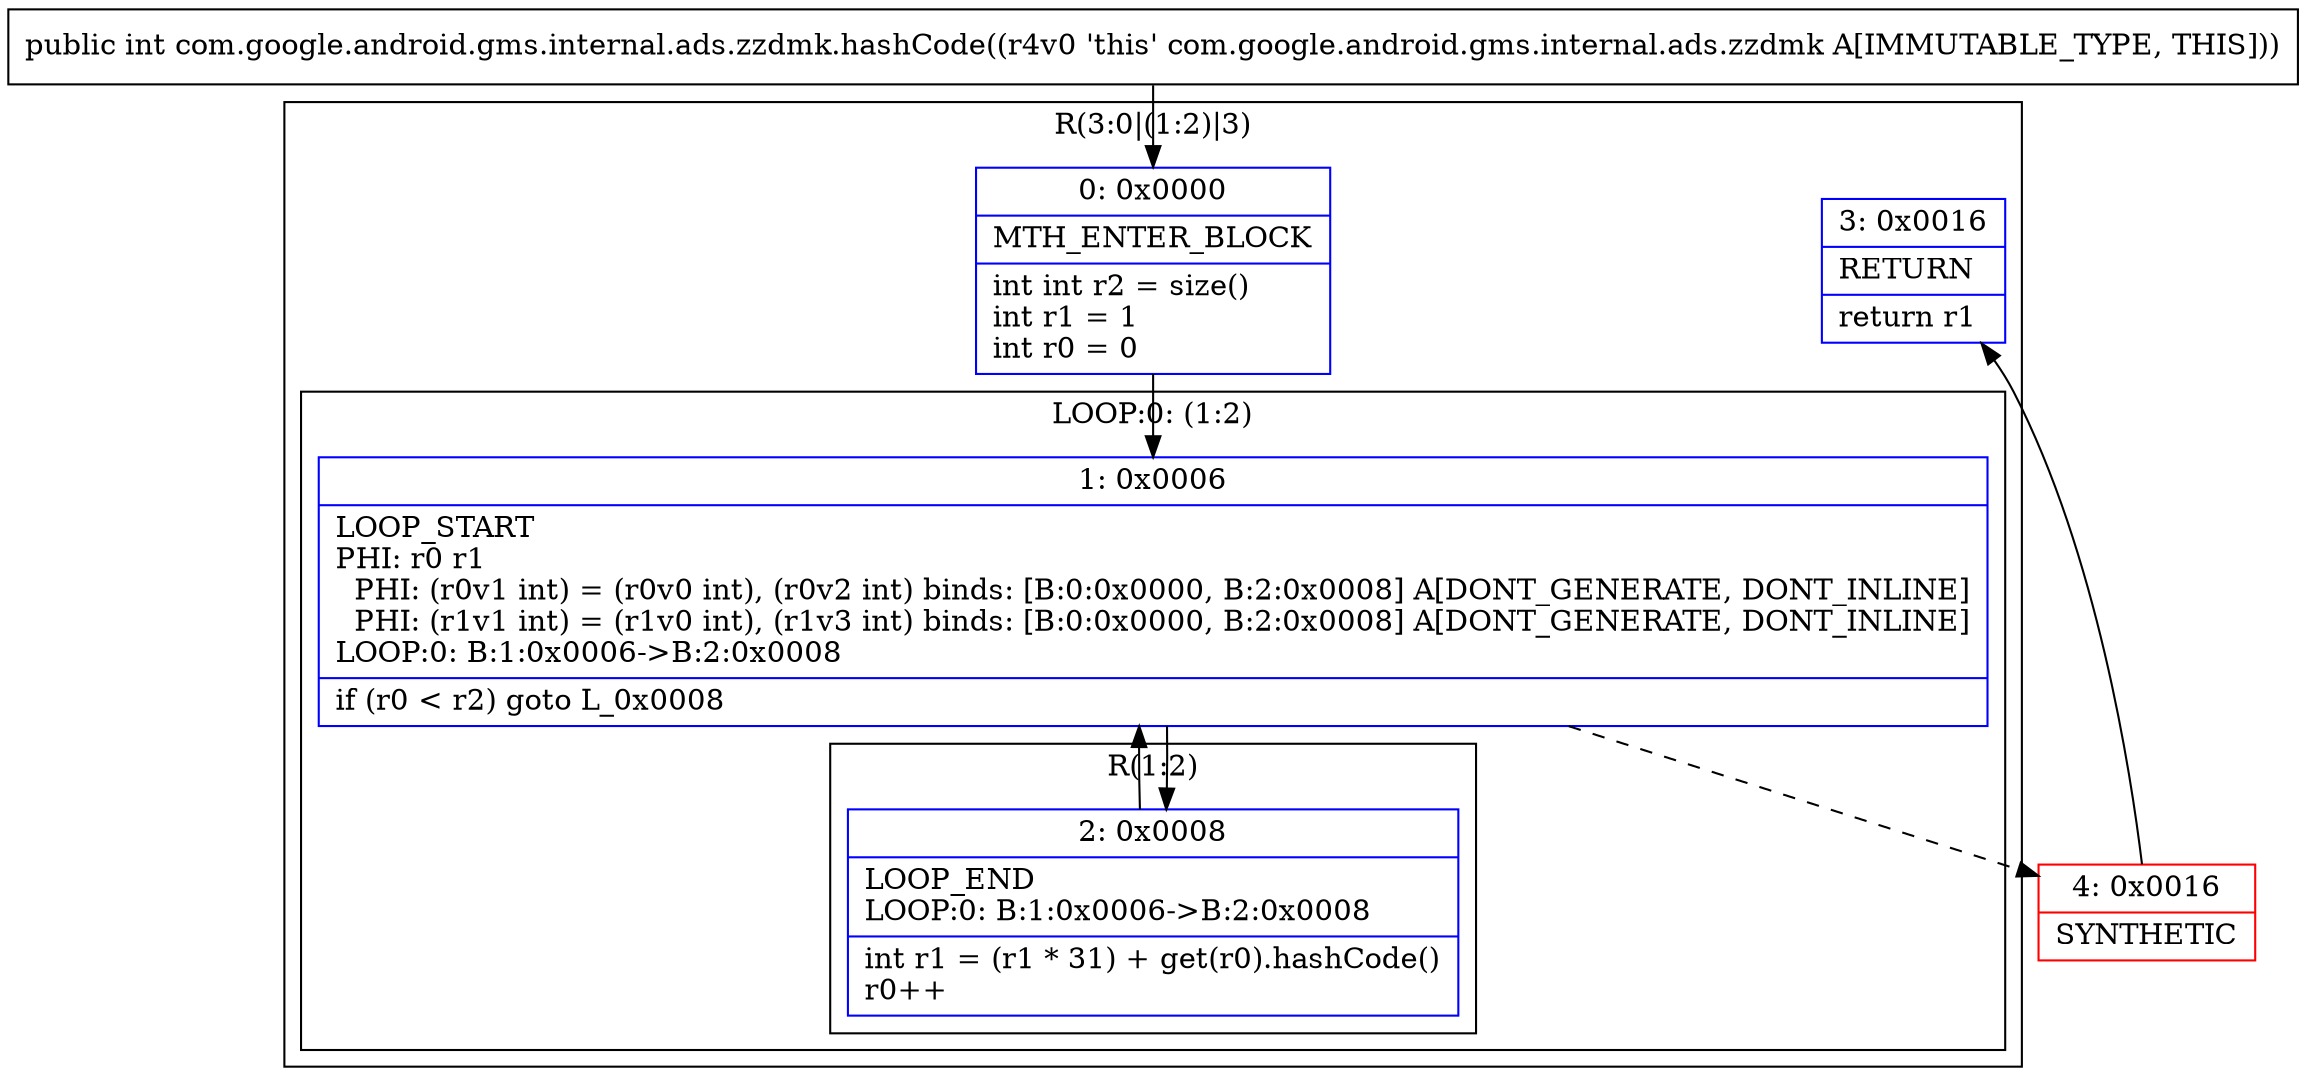 digraph "CFG forcom.google.android.gms.internal.ads.zzdmk.hashCode()I" {
subgraph cluster_Region_2086036724 {
label = "R(3:0|(1:2)|3)";
node [shape=record,color=blue];
Node_0 [shape=record,label="{0\:\ 0x0000|MTH_ENTER_BLOCK\l|int int r2 = size()\lint r1 = 1\lint r0 = 0\l}"];
subgraph cluster_LoopRegion_747497976 {
label = "LOOP:0: (1:2)";
node [shape=record,color=blue];
Node_1 [shape=record,label="{1\:\ 0x0006|LOOP_START\lPHI: r0 r1 \l  PHI: (r0v1 int) = (r0v0 int), (r0v2 int) binds: [B:0:0x0000, B:2:0x0008] A[DONT_GENERATE, DONT_INLINE]\l  PHI: (r1v1 int) = (r1v0 int), (r1v3 int) binds: [B:0:0x0000, B:2:0x0008] A[DONT_GENERATE, DONT_INLINE]\lLOOP:0: B:1:0x0006\-\>B:2:0x0008\l|if (r0 \< r2) goto L_0x0008\l}"];
subgraph cluster_Region_788578448 {
label = "R(1:2)";
node [shape=record,color=blue];
Node_2 [shape=record,label="{2\:\ 0x0008|LOOP_END\lLOOP:0: B:1:0x0006\-\>B:2:0x0008\l|int r1 = (r1 * 31) + get(r0).hashCode()\lr0++\l}"];
}
}
Node_3 [shape=record,label="{3\:\ 0x0016|RETURN\l|return r1\l}"];
}
Node_4 [shape=record,color=red,label="{4\:\ 0x0016|SYNTHETIC\l}"];
MethodNode[shape=record,label="{public int com.google.android.gms.internal.ads.zzdmk.hashCode((r4v0 'this' com.google.android.gms.internal.ads.zzdmk A[IMMUTABLE_TYPE, THIS])) }"];
MethodNode -> Node_0;
Node_0 -> Node_1;
Node_1 -> Node_2;
Node_1 -> Node_4[style=dashed];
Node_2 -> Node_1;
Node_4 -> Node_3;
}

